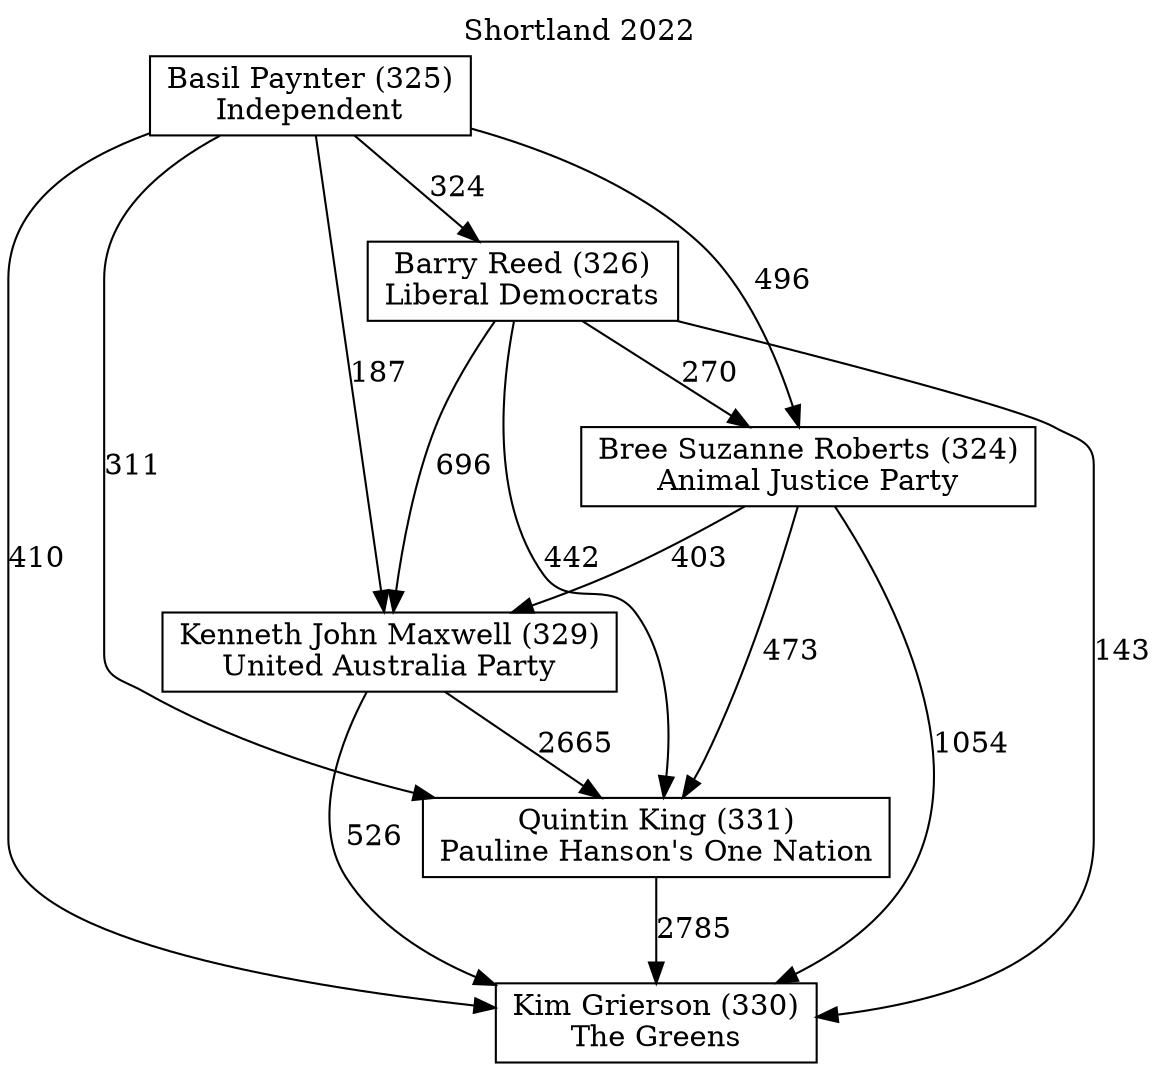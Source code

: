 // House preference flow
digraph "Kim Grierson (330)_Shortland_2022" {
	graph [label="Shortland 2022" labelloc=t]
	node [shape=box]
	"Kim Grierson (330)" [label="Kim Grierson (330)
The Greens"]
	"Quintin King (331)" [label="Quintin King (331)
Pauline Hanson's One Nation"]
	"Kenneth John Maxwell (329)" [label="Kenneth John Maxwell (329)
United Australia Party"]
	"Bree Suzanne Roberts (324)" [label="Bree Suzanne Roberts (324)
Animal Justice Party"]
	"Barry Reed (326)" [label="Barry Reed (326)
Liberal Democrats"]
	"Basil Paynter (325)" [label="Basil Paynter (325)
Independent"]
	"Kim Grierson (330)" [label="Kim Grierson (330)
The Greens"]
	"Kenneth John Maxwell (329)" [label="Kenneth John Maxwell (329)
United Australia Party"]
	"Bree Suzanne Roberts (324)" [label="Bree Suzanne Roberts (324)
Animal Justice Party"]
	"Barry Reed (326)" [label="Barry Reed (326)
Liberal Democrats"]
	"Basil Paynter (325)" [label="Basil Paynter (325)
Independent"]
	"Kim Grierson (330)" [label="Kim Grierson (330)
The Greens"]
	"Bree Suzanne Roberts (324)" [label="Bree Suzanne Roberts (324)
Animal Justice Party"]
	"Barry Reed (326)" [label="Barry Reed (326)
Liberal Democrats"]
	"Basil Paynter (325)" [label="Basil Paynter (325)
Independent"]
	"Kim Grierson (330)" [label="Kim Grierson (330)
The Greens"]
	"Barry Reed (326)" [label="Barry Reed (326)
Liberal Democrats"]
	"Basil Paynter (325)" [label="Basil Paynter (325)
Independent"]
	"Kim Grierson (330)" [label="Kim Grierson (330)
The Greens"]
	"Basil Paynter (325)" [label="Basil Paynter (325)
Independent"]
	"Basil Paynter (325)" [label="Basil Paynter (325)
Independent"]
	"Barry Reed (326)" [label="Barry Reed (326)
Liberal Democrats"]
	"Basil Paynter (325)" [label="Basil Paynter (325)
Independent"]
	"Basil Paynter (325)" [label="Basil Paynter (325)
Independent"]
	"Bree Suzanne Roberts (324)" [label="Bree Suzanne Roberts (324)
Animal Justice Party"]
	"Barry Reed (326)" [label="Barry Reed (326)
Liberal Democrats"]
	"Basil Paynter (325)" [label="Basil Paynter (325)
Independent"]
	"Bree Suzanne Roberts (324)" [label="Bree Suzanne Roberts (324)
Animal Justice Party"]
	"Basil Paynter (325)" [label="Basil Paynter (325)
Independent"]
	"Basil Paynter (325)" [label="Basil Paynter (325)
Independent"]
	"Barry Reed (326)" [label="Barry Reed (326)
Liberal Democrats"]
	"Basil Paynter (325)" [label="Basil Paynter (325)
Independent"]
	"Basil Paynter (325)" [label="Basil Paynter (325)
Independent"]
	"Kenneth John Maxwell (329)" [label="Kenneth John Maxwell (329)
United Australia Party"]
	"Bree Suzanne Roberts (324)" [label="Bree Suzanne Roberts (324)
Animal Justice Party"]
	"Barry Reed (326)" [label="Barry Reed (326)
Liberal Democrats"]
	"Basil Paynter (325)" [label="Basil Paynter (325)
Independent"]
	"Kenneth John Maxwell (329)" [label="Kenneth John Maxwell (329)
United Australia Party"]
	"Barry Reed (326)" [label="Barry Reed (326)
Liberal Democrats"]
	"Basil Paynter (325)" [label="Basil Paynter (325)
Independent"]
	"Kenneth John Maxwell (329)" [label="Kenneth John Maxwell (329)
United Australia Party"]
	"Basil Paynter (325)" [label="Basil Paynter (325)
Independent"]
	"Basil Paynter (325)" [label="Basil Paynter (325)
Independent"]
	"Barry Reed (326)" [label="Barry Reed (326)
Liberal Democrats"]
	"Basil Paynter (325)" [label="Basil Paynter (325)
Independent"]
	"Basil Paynter (325)" [label="Basil Paynter (325)
Independent"]
	"Bree Suzanne Roberts (324)" [label="Bree Suzanne Roberts (324)
Animal Justice Party"]
	"Barry Reed (326)" [label="Barry Reed (326)
Liberal Democrats"]
	"Basil Paynter (325)" [label="Basil Paynter (325)
Independent"]
	"Bree Suzanne Roberts (324)" [label="Bree Suzanne Roberts (324)
Animal Justice Party"]
	"Basil Paynter (325)" [label="Basil Paynter (325)
Independent"]
	"Basil Paynter (325)" [label="Basil Paynter (325)
Independent"]
	"Barry Reed (326)" [label="Barry Reed (326)
Liberal Democrats"]
	"Basil Paynter (325)" [label="Basil Paynter (325)
Independent"]
	"Basil Paynter (325)" [label="Basil Paynter (325)
Independent"]
	"Quintin King (331)" [label="Quintin King (331)
Pauline Hanson's One Nation"]
	"Kenneth John Maxwell (329)" [label="Kenneth John Maxwell (329)
United Australia Party"]
	"Bree Suzanne Roberts (324)" [label="Bree Suzanne Roberts (324)
Animal Justice Party"]
	"Barry Reed (326)" [label="Barry Reed (326)
Liberal Democrats"]
	"Basil Paynter (325)" [label="Basil Paynter (325)
Independent"]
	"Quintin King (331)" [label="Quintin King (331)
Pauline Hanson's One Nation"]
	"Bree Suzanne Roberts (324)" [label="Bree Suzanne Roberts (324)
Animal Justice Party"]
	"Barry Reed (326)" [label="Barry Reed (326)
Liberal Democrats"]
	"Basil Paynter (325)" [label="Basil Paynter (325)
Independent"]
	"Quintin King (331)" [label="Quintin King (331)
Pauline Hanson's One Nation"]
	"Barry Reed (326)" [label="Barry Reed (326)
Liberal Democrats"]
	"Basil Paynter (325)" [label="Basil Paynter (325)
Independent"]
	"Quintin King (331)" [label="Quintin King (331)
Pauline Hanson's One Nation"]
	"Basil Paynter (325)" [label="Basil Paynter (325)
Independent"]
	"Basil Paynter (325)" [label="Basil Paynter (325)
Independent"]
	"Barry Reed (326)" [label="Barry Reed (326)
Liberal Democrats"]
	"Basil Paynter (325)" [label="Basil Paynter (325)
Independent"]
	"Basil Paynter (325)" [label="Basil Paynter (325)
Independent"]
	"Bree Suzanne Roberts (324)" [label="Bree Suzanne Roberts (324)
Animal Justice Party"]
	"Barry Reed (326)" [label="Barry Reed (326)
Liberal Democrats"]
	"Basil Paynter (325)" [label="Basil Paynter (325)
Independent"]
	"Bree Suzanne Roberts (324)" [label="Bree Suzanne Roberts (324)
Animal Justice Party"]
	"Basil Paynter (325)" [label="Basil Paynter (325)
Independent"]
	"Basil Paynter (325)" [label="Basil Paynter (325)
Independent"]
	"Barry Reed (326)" [label="Barry Reed (326)
Liberal Democrats"]
	"Basil Paynter (325)" [label="Basil Paynter (325)
Independent"]
	"Basil Paynter (325)" [label="Basil Paynter (325)
Independent"]
	"Kenneth John Maxwell (329)" [label="Kenneth John Maxwell (329)
United Australia Party"]
	"Bree Suzanne Roberts (324)" [label="Bree Suzanne Roberts (324)
Animal Justice Party"]
	"Barry Reed (326)" [label="Barry Reed (326)
Liberal Democrats"]
	"Basil Paynter (325)" [label="Basil Paynter (325)
Independent"]
	"Kenneth John Maxwell (329)" [label="Kenneth John Maxwell (329)
United Australia Party"]
	"Barry Reed (326)" [label="Barry Reed (326)
Liberal Democrats"]
	"Basil Paynter (325)" [label="Basil Paynter (325)
Independent"]
	"Kenneth John Maxwell (329)" [label="Kenneth John Maxwell (329)
United Australia Party"]
	"Basil Paynter (325)" [label="Basil Paynter (325)
Independent"]
	"Basil Paynter (325)" [label="Basil Paynter (325)
Independent"]
	"Barry Reed (326)" [label="Barry Reed (326)
Liberal Democrats"]
	"Basil Paynter (325)" [label="Basil Paynter (325)
Independent"]
	"Basil Paynter (325)" [label="Basil Paynter (325)
Independent"]
	"Bree Suzanne Roberts (324)" [label="Bree Suzanne Roberts (324)
Animal Justice Party"]
	"Barry Reed (326)" [label="Barry Reed (326)
Liberal Democrats"]
	"Basil Paynter (325)" [label="Basil Paynter (325)
Independent"]
	"Bree Suzanne Roberts (324)" [label="Bree Suzanne Roberts (324)
Animal Justice Party"]
	"Basil Paynter (325)" [label="Basil Paynter (325)
Independent"]
	"Basil Paynter (325)" [label="Basil Paynter (325)
Independent"]
	"Barry Reed (326)" [label="Barry Reed (326)
Liberal Democrats"]
	"Basil Paynter (325)" [label="Basil Paynter (325)
Independent"]
	"Basil Paynter (325)" [label="Basil Paynter (325)
Independent"]
	"Quintin King (331)" -> "Kim Grierson (330)" [label=2785]
	"Kenneth John Maxwell (329)" -> "Quintin King (331)" [label=2665]
	"Bree Suzanne Roberts (324)" -> "Kenneth John Maxwell (329)" [label=403]
	"Barry Reed (326)" -> "Bree Suzanne Roberts (324)" [label=270]
	"Basil Paynter (325)" -> "Barry Reed (326)" [label=324]
	"Kenneth John Maxwell (329)" -> "Kim Grierson (330)" [label=526]
	"Bree Suzanne Roberts (324)" -> "Kim Grierson (330)" [label=1054]
	"Barry Reed (326)" -> "Kim Grierson (330)" [label=143]
	"Basil Paynter (325)" -> "Kim Grierson (330)" [label=410]
	"Basil Paynter (325)" -> "Bree Suzanne Roberts (324)" [label=496]
	"Barry Reed (326)" -> "Kenneth John Maxwell (329)" [label=696]
	"Basil Paynter (325)" -> "Kenneth John Maxwell (329)" [label=187]
	"Bree Suzanne Roberts (324)" -> "Quintin King (331)" [label=473]
	"Barry Reed (326)" -> "Quintin King (331)" [label=442]
	"Basil Paynter (325)" -> "Quintin King (331)" [label=311]
}
